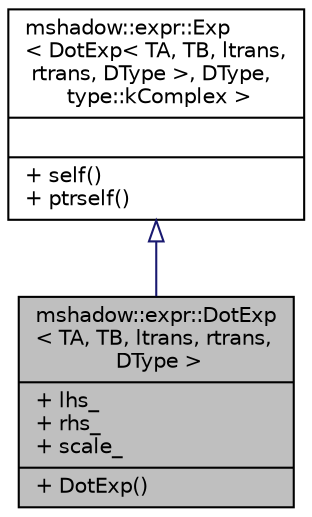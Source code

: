 digraph "mshadow::expr::DotExp&lt; TA, TB, ltrans, rtrans, DType &gt;"
{
 // LATEX_PDF_SIZE
  edge [fontname="Helvetica",fontsize="10",labelfontname="Helvetica",labelfontsize="10"];
  node [fontname="Helvetica",fontsize="10",shape=record];
  Node1 [label="{mshadow::expr::DotExp\l\< TA, TB, ltrans, rtrans,\l DType \>\n|+ lhs_\l+ rhs_\l+ scale_\l|+ DotExp()\l}",height=0.2,width=0.4,color="black", fillcolor="grey75", style="filled", fontcolor="black",tooltip="matrix multiplication expression dot(lhs[.T], rhs[.T])"];
  Node2 -> Node1 [dir="back",color="midnightblue",fontsize="10",style="solid",arrowtail="onormal",fontname="Helvetica"];
  Node2 [label="{mshadow::expr::Exp\l\< DotExp\< TA, TB, ltrans,\l rtrans, DType \>, DType,\l type::kComplex \>\n||+ self()\l+ ptrself()\l}",height=0.2,width=0.4,color="black", fillcolor="white", style="filled",URL="$structmshadow_1_1expr_1_1Exp.html",tooltip=" "];
}
